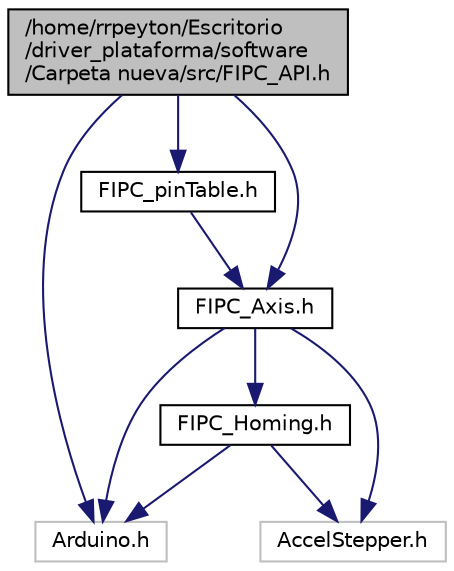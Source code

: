 digraph "/home/rrpeyton/Escritorio/driver_plataforma/software/Carpeta nueva/src/FIPC_API.h"
{
 // LATEX_PDF_SIZE
  edge [fontname="Helvetica",fontsize="10",labelfontname="Helvetica",labelfontsize="10"];
  node [fontname="Helvetica",fontsize="10",shape=record];
  Node1 [label="/home/rrpeyton/Escritorio\l/driver_plataforma/software\l/Carpeta nueva/src/FIPC_API.h",height=0.2,width=0.4,color="black", fillcolor="grey75", style="filled", fontcolor="black",tooltip="Interfaz de aplicación del controlador."];
  Node1 -> Node2 [color="midnightblue",fontsize="10",style="solid",fontname="Helvetica"];
  Node2 [label="Arduino.h",height=0.2,width=0.4,color="grey75", fillcolor="white", style="filled",tooltip=" "];
  Node1 -> Node3 [color="midnightblue",fontsize="10",style="solid",fontname="Helvetica"];
  Node3 [label="FIPC_pinTable.h",height=0.2,width=0.4,color="black", fillcolor="white", style="filled",URL="$d5/d8e/_f_i_p_c__pin_table_8h.html",tooltip="Definiciones de Hardware."];
  Node3 -> Node4 [color="midnightblue",fontsize="10",style="solid",fontname="Helvetica"];
  Node4 [label="FIPC_Axis.h",height=0.2,width=0.4,color="black", fillcolor="white", style="filled",URL="$dc/d30/_f_i_p_c___axis_8h.html",tooltip="Clase que implementa el control de un eje."];
  Node4 -> Node2 [color="midnightblue",fontsize="10",style="solid",fontname="Helvetica"];
  Node4 -> Node5 [color="midnightblue",fontsize="10",style="solid",fontname="Helvetica"];
  Node5 [label="FIPC_Homing.h",height=0.2,width=0.4,color="black", fillcolor="white", style="filled",URL="$df/d5b/_f_i_p_c___homing_8h.html",tooltip="Clase que implementa la búsqueda de la referencia cero."];
  Node5 -> Node2 [color="midnightblue",fontsize="10",style="solid",fontname="Helvetica"];
  Node5 -> Node6 [color="midnightblue",fontsize="10",style="solid",fontname="Helvetica"];
  Node6 [label="AccelStepper.h",height=0.2,width=0.4,color="grey75", fillcolor="white", style="filled",tooltip=" "];
  Node4 -> Node6 [color="midnightblue",fontsize="10",style="solid",fontname="Helvetica"];
  Node1 -> Node4 [color="midnightblue",fontsize="10",style="solid",fontname="Helvetica"];
}
